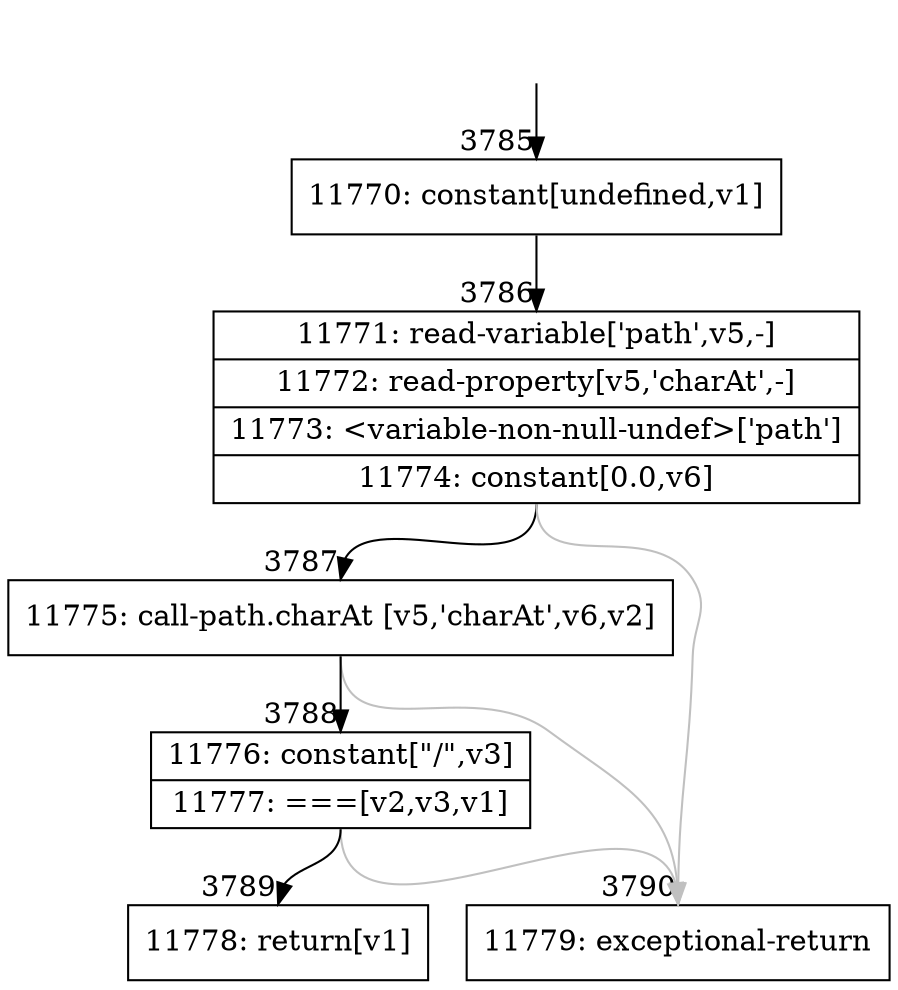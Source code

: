digraph {
rankdir="TD"
BB_entry220[shape=none,label=""];
BB_entry220 -> BB3785 [tailport=s, headport=n, headlabel="    3785"]
BB3785 [shape=record label="{11770: constant[undefined,v1]}" ] 
BB3785 -> BB3786 [tailport=s, headport=n, headlabel="      3786"]
BB3786 [shape=record label="{11771: read-variable['path',v5,-]|11772: read-property[v5,'charAt',-]|11773: \<variable-non-null-undef\>['path']|11774: constant[0.0,v6]}" ] 
BB3786 -> BB3787 [tailport=s, headport=n, headlabel="      3787"]
BB3786 -> BB3790 [tailport=s, headport=n, color=gray, headlabel="      3790"]
BB3787 [shape=record label="{11775: call-path.charAt [v5,'charAt',v6,v2]}" ] 
BB3787 -> BB3788 [tailport=s, headport=n, headlabel="      3788"]
BB3787 -> BB3790 [tailport=s, headport=n, color=gray]
BB3788 [shape=record label="{11776: constant[\"/\",v3]|11777: ===[v2,v3,v1]}" ] 
BB3788 -> BB3789 [tailport=s, headport=n, headlabel="      3789"]
BB3788 -> BB3790 [tailport=s, headport=n, color=gray]
BB3789 [shape=record label="{11778: return[v1]}" ] 
BB3790 [shape=record label="{11779: exceptional-return}" ] 
//#$~ 3975
}

